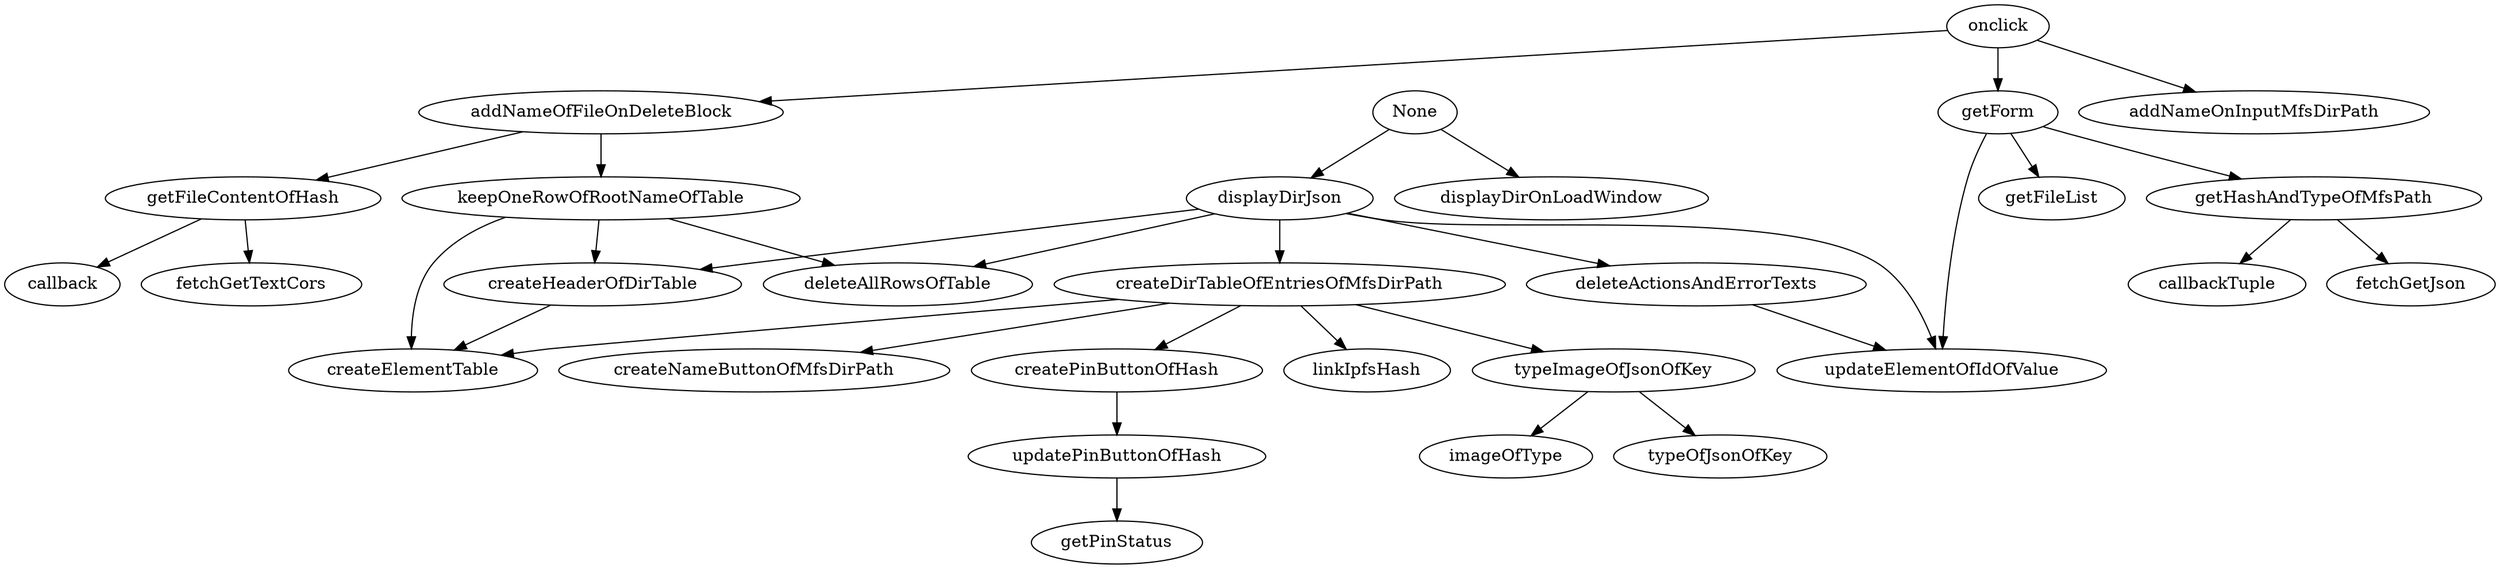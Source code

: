 digraph dgn {
"addNameOfFileOnDeleteBlock" -> "getFileContentOfHash"
"addNameOfFileOnDeleteBlock" -> "keepOneRowOfRootNameOfTable"
"createDirTableOfEntriesOfMfsDirPath" -> "createElementTable"
"createDirTableOfEntriesOfMfsDirPath" -> "createNameButtonOfMfsDirPath"
"createDirTableOfEntriesOfMfsDirPath" -> "createPinButtonOfHash"
"createDirTableOfEntriesOfMfsDirPath" -> "linkIpfsHash"
"createDirTableOfEntriesOfMfsDirPath" -> "typeImageOfJsonOfKey"
"createHeaderOfDirTable" -> "createElementTable"
"createPinButtonOfHash" -> "updatePinButtonOfHash"
"deleteActionsAndErrorTexts" -> "updateElementOfIdOfValue"
"displayDirJson" -> "createDirTableOfEntriesOfMfsDirPath"
"displayDirJson" -> "createHeaderOfDirTable"
"displayDirJson" -> "deleteActionsAndErrorTexts"
"displayDirJson" -> "deleteAllRowsOfTable"
"displayDirJson" -> "updateElementOfIdOfValue"
"getFileContentOfHash" -> "callback"
"getFileContentOfHash" -> "fetchGetTextCors"
"getForm" -> "getFileList"
"getForm" -> "getHashAndTypeOfMfsPath"
"getForm" -> "updateElementOfIdOfValue"
"getHashAndTypeOfMfsPath" -> "callbackTuple"
"getHashAndTypeOfMfsPath" -> "fetchGetJson"
"keepOneRowOfRootNameOfTable" -> "createElementTable"
"keepOneRowOfRootNameOfTable" -> "createHeaderOfDirTable"
"keepOneRowOfRootNameOfTable" -> "deleteAllRowsOfTable"
"None" -> "displayDirJson"
"None" -> "displayDirOnLoadWindow"
"onclick" -> "addNameOfFileOnDeleteBlock"
"onclick" -> "addNameOnInputMfsDirPath"
"onclick" -> "getForm"
"typeImageOfJsonOfKey" -> "imageOfType"
"typeImageOfJsonOfKey" -> "typeOfJsonOfKey"
"updatePinButtonOfHash" -> "getPinStatus"
}
